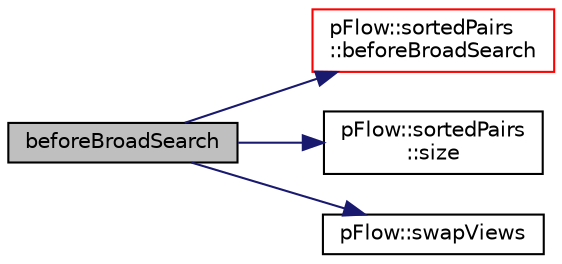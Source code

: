 digraph "beforeBroadSearch"
{
 // LATEX_PDF_SIZE
  edge [fontname="Helvetica",fontsize="10",labelfontname="Helvetica",labelfontsize="10"];
  node [fontname="Helvetica",fontsize="10",shape=record];
  rankdir="LR";
  Node1 [label="beforeBroadSearch",height=0.2,width=0.4,color="black", fillcolor="grey75", style="filled", fontcolor="black",tooltip=" "];
  Node1 -> Node2 [color="midnightblue",fontsize="10",style="solid",fontname="Helvetica"];
  Node2 [label="pFlow::sortedPairs\l::beforeBroadSearch",height=0.2,width=0.4,color="red", fillcolor="white", style="filled",URL="$classpFlow_1_1sortedPairs.html#a32ff8c51a3aa19a92929906c6d81d00b",tooltip=" "];
  Node1 -> Node5 [color="midnightblue",fontsize="10",style="solid",fontname="Helvetica"];
  Node5 [label="pFlow::sortedPairs\l::size",height=0.2,width=0.4,color="black", fillcolor="white", style="filled",URL="$classpFlow_1_1sortedPairs.html#a91e42e32d0d132f5a4ea77685e441f12",tooltip=" "];
  Node1 -> Node6 [color="midnightblue",fontsize="10",style="solid",fontname="Helvetica"];
  Node6 [label="pFlow::swapViews",height=0.2,width=0.4,color="black", fillcolor="white", style="filled",URL="$namespacepFlow.html#a03e3ddcd71b5b026ddec71c8512eaa54",tooltip=" "];
}
